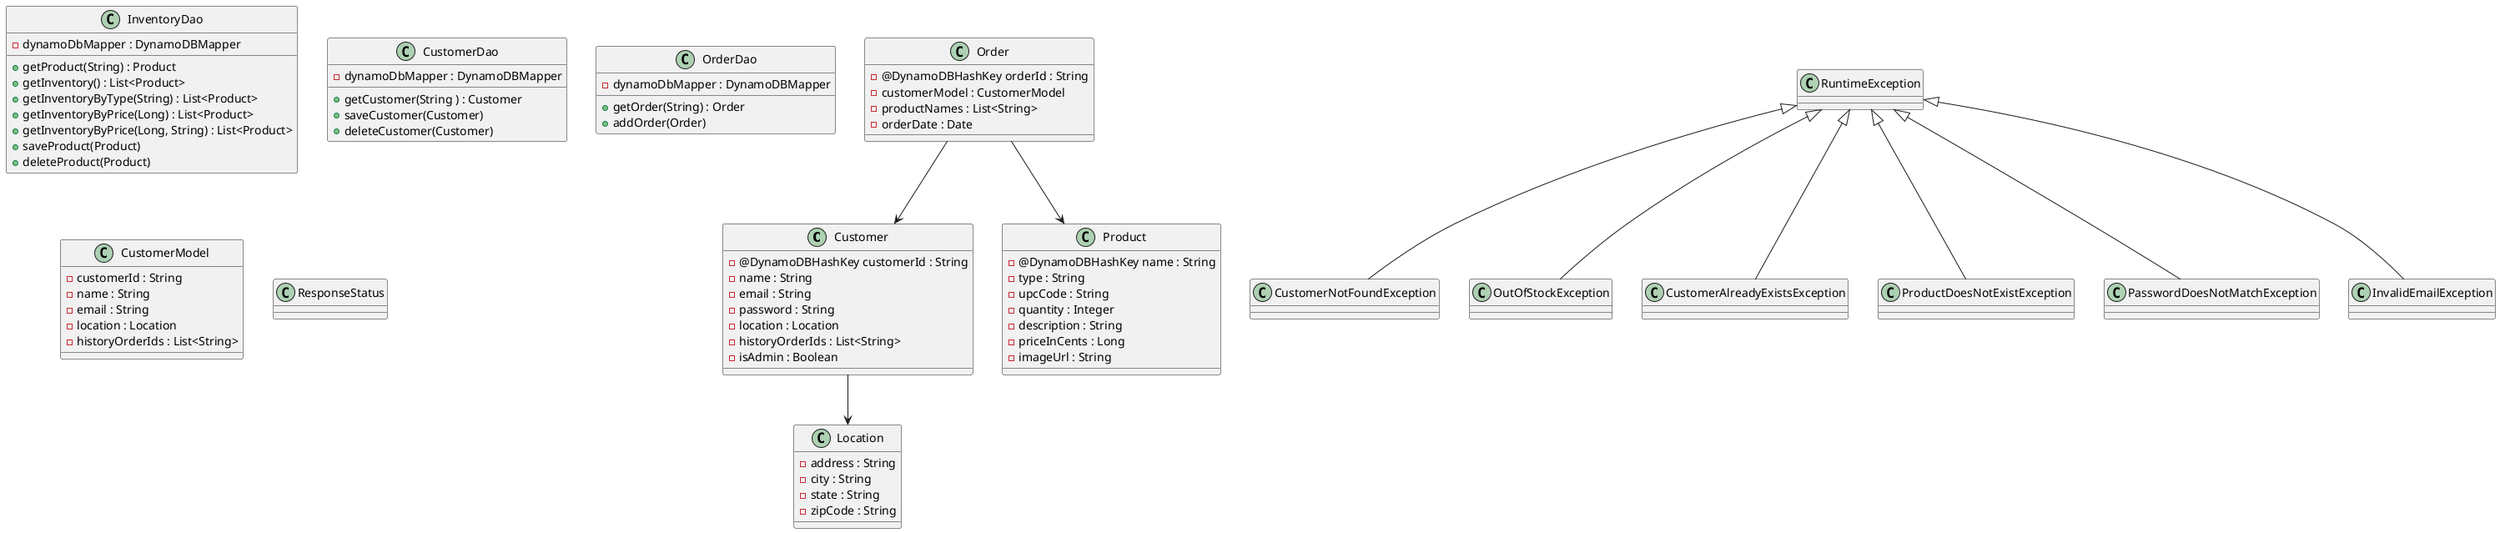 @startuml


' Changed Existing User to Customer for simplicity in naming other classes -Jackson
class Customer {
-@DynamoDBHashKey customerId : String
-name : String
-email : String
-password : String
-location : Location
-historyOrderIds : List<String>
-isAdmin : Boolean
}

class Order{
- @DynamoDBHashKey orderId : String
-customerModel : CustomerModel
-productNames : List<String>
-orderDate : Date
}

class Product{
-@DynamoDBHashKey name : String
-type : String
-upcCode : String
-quantity : Integer
-description : String
-priceInCents : Long
-imageUrl : String
}

class Location{
-address : String
-city : String
-state : String
-zipCode : String
}

class InventoryDao {
-dynamoDbMapper : DynamoDBMapper
}

class CustomerDao {
-dynamoDbMapper : DynamoDBMapper
}

class OrderDao {
-dynamoDbMapper : DynamoDBMapper
}

class CustomerModel {
-customerId : String
-name : String
-email : String
-location : Location
-historyOrderIds : List<String>
}

class ResponseStatus {
}

class CustomerNotFoundException extends RuntimeException{
}

class OutOfStockException extends RuntimeException{
}

class CustomerAlreadyExistsException extends RuntimeException{
}

class ProductDoesNotExistException extends RuntimeException{
}

class PasswordDoesNotMatchException extends RuntimeException{
}

class InvalidEmailException extends RuntimeException{
}


Customer --> Location
Order --> Customer
Order--> Product

InventoryDao : +getProduct(String) : Product
InventoryDao : +getInventory() : List<Product>
InventoryDao : +getInventoryByType(String) : List<Product>
InventoryDao : +getInventoryByPrice(Long) : List<Product>
InventoryDao : +getInventoryByPrice(Long, String) : List<Product>
InventoryDao : +saveProduct(Product)
InventoryDao : +deleteProduct(Product)

CustomerDao : +getCustomer(String ) : Customer
CustomerDao : +saveCustomer(Customer)
CustomerDao : +deleteCustomer(Customer)

OrderDao : +getOrder(String) : Order
OrderDao : +addOrder(Order)


@enduml